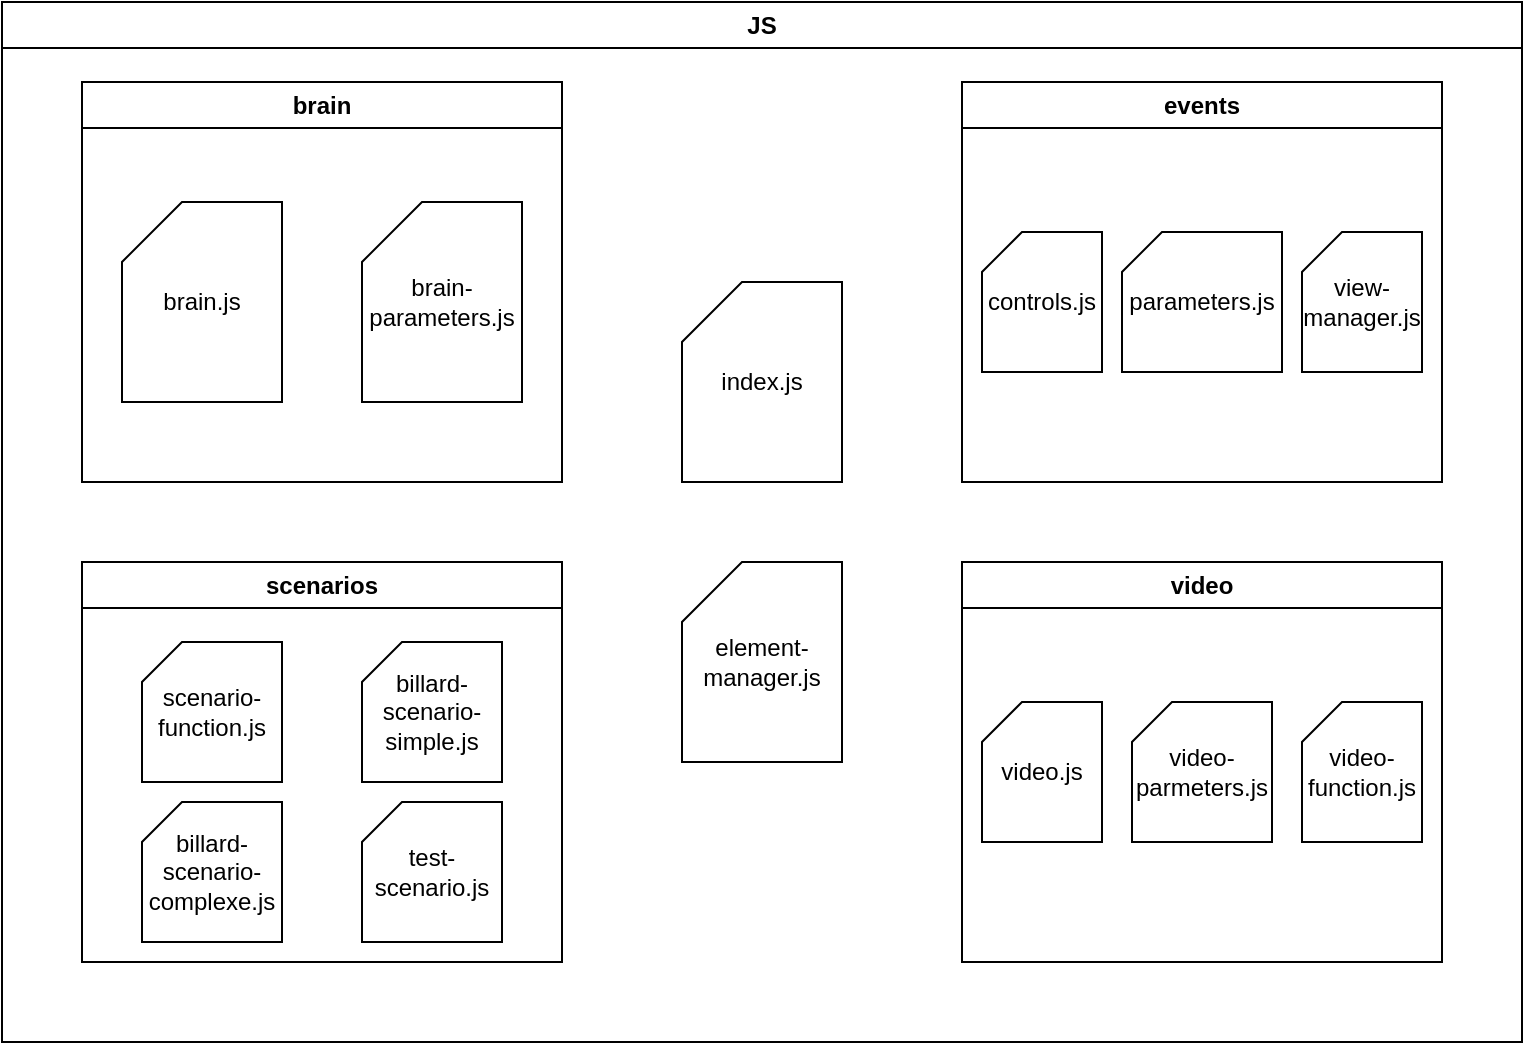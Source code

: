 <mxfile version="26.0.9">
  <diagram name="Page-1" id="yIvkXzmNjsXhJXlFP6nN">
    <mxGraphModel dx="1050" dy="621" grid="1" gridSize="10" guides="1" tooltips="1" connect="1" arrows="1" fold="1" page="1" pageScale="1" pageWidth="827" pageHeight="1169" math="0" shadow="0">
      <root>
        <mxCell id="0" />
        <mxCell id="1" parent="0" />
        <mxCell id="YdF8LwHC32WW-9jldTC2-1" value="JS" style="swimlane;whiteSpace=wrap;html=1;" vertex="1" parent="1">
          <mxGeometry x="40" y="40" width="760" height="520" as="geometry" />
        </mxCell>
        <mxCell id="YdF8LwHC32WW-9jldTC2-2" value="brain" style="swimlane;whiteSpace=wrap;html=1;" vertex="1" parent="YdF8LwHC32WW-9jldTC2-1">
          <mxGeometry x="40" y="40" width="240" height="200" as="geometry" />
        </mxCell>
        <mxCell id="YdF8LwHC32WW-9jldTC2-6" value="brain.js" style="shape=card;whiteSpace=wrap;html=1;" vertex="1" parent="YdF8LwHC32WW-9jldTC2-2">
          <mxGeometry x="20" y="60" width="80" height="100" as="geometry" />
        </mxCell>
        <mxCell id="YdF8LwHC32WW-9jldTC2-8" value="brain-parameters.js" style="shape=card;whiteSpace=wrap;html=1;" vertex="1" parent="YdF8LwHC32WW-9jldTC2-2">
          <mxGeometry x="140" y="60" width="80" height="100" as="geometry" />
        </mxCell>
        <mxCell id="YdF8LwHC32WW-9jldTC2-3" value="scenarios" style="swimlane;whiteSpace=wrap;html=1;" vertex="1" parent="YdF8LwHC32WW-9jldTC2-1">
          <mxGeometry x="40" y="280" width="240" height="200" as="geometry">
            <mxRectangle x="40" y="280" width="140" height="30" as="alternateBounds" />
          </mxGeometry>
        </mxCell>
        <mxCell id="YdF8LwHC32WW-9jldTC2-19" value="billard-scenario-complexe.js" style="shape=card;whiteSpace=wrap;html=1;size=20;" vertex="1" parent="YdF8LwHC32WW-9jldTC2-3">
          <mxGeometry x="30" y="120" width="70" height="70" as="geometry" />
        </mxCell>
        <mxCell id="YdF8LwHC32WW-9jldTC2-20" value="billard-scenario-simple.js" style="shape=card;whiteSpace=wrap;html=1;size=20;" vertex="1" parent="YdF8LwHC32WW-9jldTC2-3">
          <mxGeometry x="140" y="40" width="70" height="70" as="geometry" />
        </mxCell>
        <mxCell id="YdF8LwHC32WW-9jldTC2-21" value="scenario-function.js" style="shape=card;whiteSpace=wrap;html=1;size=20;" vertex="1" parent="YdF8LwHC32WW-9jldTC2-3">
          <mxGeometry x="30" y="40" width="70" height="70" as="geometry" />
        </mxCell>
        <mxCell id="YdF8LwHC32WW-9jldTC2-22" value="test-scenario.js" style="shape=card;whiteSpace=wrap;html=1;size=20;" vertex="1" parent="YdF8LwHC32WW-9jldTC2-3">
          <mxGeometry x="140" y="120" width="70" height="70" as="geometry" />
        </mxCell>
        <mxCell id="YdF8LwHC32WW-9jldTC2-4" value="events" style="swimlane;whiteSpace=wrap;html=1;" vertex="1" parent="YdF8LwHC32WW-9jldTC2-1">
          <mxGeometry x="480" y="40" width="240" height="200" as="geometry" />
        </mxCell>
        <mxCell id="YdF8LwHC32WW-9jldTC2-12" value="parameters.js" style="shape=card;whiteSpace=wrap;html=1;size=20;" vertex="1" parent="YdF8LwHC32WW-9jldTC2-4">
          <mxGeometry x="80" y="75" width="80" height="70" as="geometry" />
        </mxCell>
        <mxCell id="YdF8LwHC32WW-9jldTC2-13" value="view-manager.js" style="shape=card;whiteSpace=wrap;html=1;size=20;" vertex="1" parent="YdF8LwHC32WW-9jldTC2-4">
          <mxGeometry x="170" y="75" width="60" height="70" as="geometry" />
        </mxCell>
        <mxCell id="YdF8LwHC32WW-9jldTC2-14" value="controls.js" style="shape=card;whiteSpace=wrap;html=1;size=20;" vertex="1" parent="YdF8LwHC32WW-9jldTC2-4">
          <mxGeometry x="10" y="75" width="60" height="70" as="geometry" />
        </mxCell>
        <mxCell id="YdF8LwHC32WW-9jldTC2-5" value="video" style="swimlane;whiteSpace=wrap;html=1;" vertex="1" parent="YdF8LwHC32WW-9jldTC2-1">
          <mxGeometry x="480" y="280" width="240" height="200" as="geometry" />
        </mxCell>
        <mxCell id="YdF8LwHC32WW-9jldTC2-11" value="video-parmeters.js" style="shape=card;whiteSpace=wrap;html=1;size=20;" vertex="1" parent="YdF8LwHC32WW-9jldTC2-5">
          <mxGeometry x="85" y="70" width="70" height="70" as="geometry" />
        </mxCell>
        <mxCell id="YdF8LwHC32WW-9jldTC2-10" value="video-function.js" style="shape=card;whiteSpace=wrap;html=1;size=20;" vertex="1" parent="YdF8LwHC32WW-9jldTC2-5">
          <mxGeometry x="170" y="70" width="60" height="70" as="geometry" />
        </mxCell>
        <mxCell id="YdF8LwHC32WW-9jldTC2-9" value="video.js" style="shape=card;whiteSpace=wrap;html=1;size=20;" vertex="1" parent="YdF8LwHC32WW-9jldTC2-5">
          <mxGeometry x="10" y="70" width="60" height="70" as="geometry" />
        </mxCell>
        <mxCell id="YdF8LwHC32WW-9jldTC2-15" value="index.js" style="shape=card;whiteSpace=wrap;html=1;" vertex="1" parent="YdF8LwHC32WW-9jldTC2-1">
          <mxGeometry x="340" y="140" width="80" height="100" as="geometry" />
        </mxCell>
        <mxCell id="YdF8LwHC32WW-9jldTC2-16" value="element-manager.js" style="shape=card;whiteSpace=wrap;html=1;" vertex="1" parent="YdF8LwHC32WW-9jldTC2-1">
          <mxGeometry x="340" y="280" width="80" height="100" as="geometry" />
        </mxCell>
      </root>
    </mxGraphModel>
  </diagram>
</mxfile>
